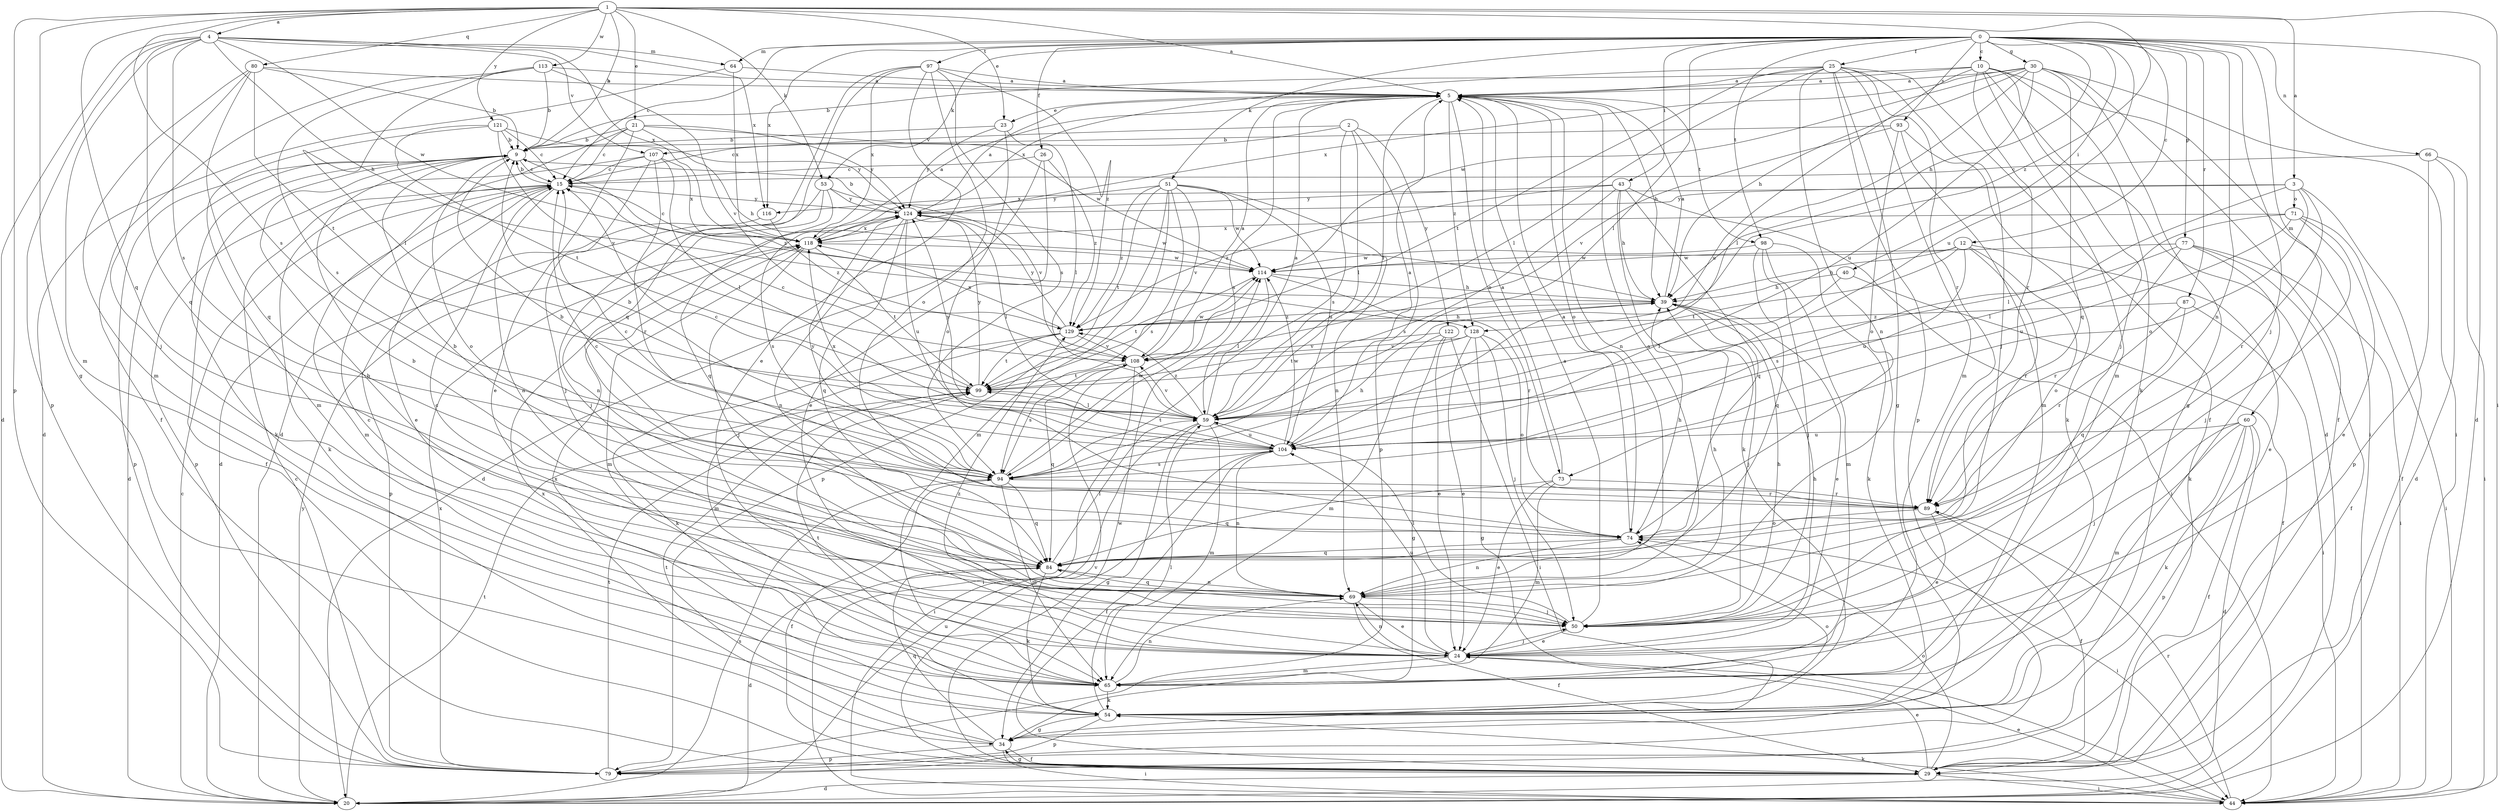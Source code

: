 strict digraph  {
0;
1;
2;
3;
4;
5;
9;
10;
12;
15;
20;
21;
23;
24;
25;
26;
29;
30;
34;
39;
40;
43;
44;
50;
51;
53;
54;
59;
60;
64;
65;
66;
69;
71;
73;
74;
77;
79;
80;
84;
87;
89;
93;
94;
97;
98;
99;
104;
107;
108;
113;
114;
116;
118;
121;
122;
124;
128;
129;
0 -> 10  [label=c];
0 -> 12  [label=c];
0 -> 15  [label=c];
0 -> 20  [label=d];
0 -> 25  [label=f];
0 -> 26  [label=f];
0 -> 30  [label=g];
0 -> 39  [label=h];
0 -> 40  [label=i];
0 -> 43  [label=i];
0 -> 50  [label=j];
0 -> 51  [label=k];
0 -> 53  [label=k];
0 -> 59  [label=l];
0 -> 60  [label=m];
0 -> 64  [label=m];
0 -> 66  [label=n];
0 -> 69  [label=n];
0 -> 77  [label=p];
0 -> 87  [label=r];
0 -> 93  [label=s];
0 -> 97  [label=t];
0 -> 98  [label=t];
0 -> 104  [label=u];
0 -> 116  [label=x];
1 -> 3  [label=a];
1 -> 4  [label=a];
1 -> 5  [label=a];
1 -> 9  [label=b];
1 -> 21  [label=e];
1 -> 23  [label=e];
1 -> 34  [label=g];
1 -> 44  [label=i];
1 -> 53  [label=k];
1 -> 79  [label=p];
1 -> 80  [label=q];
1 -> 84  [label=q];
1 -> 94  [label=s];
1 -> 113  [label=w];
1 -> 121  [label=y];
1 -> 128  [label=z];
2 -> 15  [label=c];
2 -> 59  [label=l];
2 -> 79  [label=p];
2 -> 94  [label=s];
2 -> 107  [label=v];
2 -> 122  [label=y];
3 -> 29  [label=f];
3 -> 59  [label=l];
3 -> 71  [label=o];
3 -> 73  [label=o];
3 -> 89  [label=r];
3 -> 116  [label=x];
3 -> 124  [label=y];
4 -> 20  [label=d];
4 -> 39  [label=h];
4 -> 64  [label=m];
4 -> 65  [label=m];
4 -> 79  [label=p];
4 -> 84  [label=q];
4 -> 94  [label=s];
4 -> 107  [label=v];
4 -> 114  [label=w];
4 -> 116  [label=x];
4 -> 118  [label=x];
5 -> 23  [label=e];
5 -> 39  [label=h];
5 -> 59  [label=l];
5 -> 69  [label=n];
5 -> 73  [label=o];
5 -> 74  [label=o];
5 -> 94  [label=s];
5 -> 98  [label=t];
5 -> 128  [label=z];
9 -> 15  [label=c];
9 -> 20  [label=d];
9 -> 29  [label=f];
9 -> 54  [label=k];
9 -> 74  [label=o];
9 -> 79  [label=p];
9 -> 128  [label=z];
10 -> 5  [label=a];
10 -> 9  [label=b];
10 -> 20  [label=d];
10 -> 44  [label=i];
10 -> 50  [label=j];
10 -> 54  [label=k];
10 -> 65  [label=m];
10 -> 89  [label=r];
10 -> 104  [label=u];
12 -> 24  [label=e];
12 -> 39  [label=h];
12 -> 74  [label=o];
12 -> 89  [label=r];
12 -> 99  [label=t];
12 -> 104  [label=u];
12 -> 114  [label=w];
15 -> 9  [label=b];
15 -> 24  [label=e];
15 -> 54  [label=k];
15 -> 65  [label=m];
15 -> 69  [label=n];
15 -> 124  [label=y];
20 -> 15  [label=c];
20 -> 94  [label=s];
20 -> 99  [label=t];
20 -> 104  [label=u];
20 -> 124  [label=y];
21 -> 9  [label=b];
21 -> 15  [label=c];
21 -> 20  [label=d];
21 -> 24  [label=e];
21 -> 39  [label=h];
21 -> 114  [label=w];
21 -> 124  [label=y];
23 -> 9  [label=b];
23 -> 59  [label=l];
23 -> 74  [label=o];
23 -> 124  [label=y];
24 -> 15  [label=c];
24 -> 39  [label=h];
24 -> 50  [label=j];
24 -> 65  [label=m];
24 -> 69  [label=n];
24 -> 104  [label=u];
24 -> 129  [label=z];
25 -> 5  [label=a];
25 -> 29  [label=f];
25 -> 34  [label=g];
25 -> 50  [label=j];
25 -> 59  [label=l];
25 -> 65  [label=m];
25 -> 69  [label=n];
25 -> 79  [label=p];
25 -> 89  [label=r];
25 -> 99  [label=t];
25 -> 118  [label=x];
26 -> 15  [label=c];
26 -> 20  [label=d];
26 -> 24  [label=e];
26 -> 129  [label=z];
29 -> 20  [label=d];
29 -> 24  [label=e];
29 -> 34  [label=g];
29 -> 44  [label=i];
29 -> 74  [label=o];
29 -> 108  [label=v];
29 -> 114  [label=w];
30 -> 5  [label=a];
30 -> 29  [label=f];
30 -> 34  [label=g];
30 -> 39  [label=h];
30 -> 44  [label=i];
30 -> 59  [label=l];
30 -> 84  [label=q];
30 -> 104  [label=u];
30 -> 114  [label=w];
30 -> 118  [label=x];
34 -> 29  [label=f];
34 -> 44  [label=i];
34 -> 79  [label=p];
34 -> 84  [label=q];
34 -> 99  [label=t];
34 -> 118  [label=x];
39 -> 5  [label=a];
39 -> 24  [label=e];
39 -> 50  [label=j];
39 -> 129  [label=z];
40 -> 29  [label=f];
40 -> 39  [label=h];
40 -> 59  [label=l];
43 -> 39  [label=h];
43 -> 44  [label=i];
43 -> 54  [label=k];
43 -> 84  [label=q];
43 -> 94  [label=s];
43 -> 124  [label=y];
43 -> 129  [label=z];
44 -> 24  [label=e];
44 -> 54  [label=k];
44 -> 89  [label=r];
50 -> 5  [label=a];
50 -> 15  [label=c];
50 -> 24  [label=e];
50 -> 39  [label=h];
50 -> 59  [label=l];
51 -> 65  [label=m];
51 -> 69  [label=n];
51 -> 79  [label=p];
51 -> 94  [label=s];
51 -> 99  [label=t];
51 -> 104  [label=u];
51 -> 108  [label=v];
51 -> 114  [label=w];
51 -> 124  [label=y];
51 -> 129  [label=z];
53 -> 50  [label=j];
53 -> 69  [label=n];
53 -> 84  [label=q];
53 -> 108  [label=v];
53 -> 124  [label=y];
54 -> 34  [label=g];
54 -> 59  [label=l];
54 -> 74  [label=o];
54 -> 79  [label=p];
54 -> 118  [label=x];
59 -> 5  [label=a];
59 -> 34  [label=g];
59 -> 44  [label=i];
59 -> 65  [label=m];
59 -> 104  [label=u];
59 -> 108  [label=v];
59 -> 124  [label=y];
59 -> 129  [label=z];
60 -> 20  [label=d];
60 -> 29  [label=f];
60 -> 50  [label=j];
60 -> 54  [label=k];
60 -> 65  [label=m];
60 -> 79  [label=p];
60 -> 104  [label=u];
64 -> 5  [label=a];
64 -> 20  [label=d];
64 -> 118  [label=x];
65 -> 54  [label=k];
65 -> 69  [label=n];
65 -> 99  [label=t];
66 -> 15  [label=c];
66 -> 20  [label=d];
66 -> 44  [label=i];
66 -> 79  [label=p];
69 -> 5  [label=a];
69 -> 9  [label=b];
69 -> 24  [label=e];
69 -> 29  [label=f];
69 -> 39  [label=h];
69 -> 50  [label=j];
69 -> 84  [label=q];
71 -> 24  [label=e];
71 -> 44  [label=i];
71 -> 50  [label=j];
71 -> 59  [label=l];
71 -> 104  [label=u];
71 -> 118  [label=x];
73 -> 5  [label=a];
73 -> 24  [label=e];
73 -> 65  [label=m];
73 -> 84  [label=q];
73 -> 89  [label=r];
74 -> 5  [label=a];
74 -> 9  [label=b];
74 -> 39  [label=h];
74 -> 44  [label=i];
74 -> 69  [label=n];
74 -> 84  [label=q];
77 -> 29  [label=f];
77 -> 44  [label=i];
77 -> 54  [label=k];
77 -> 89  [label=r];
77 -> 94  [label=s];
77 -> 114  [label=w];
79 -> 15  [label=c];
79 -> 99  [label=t];
79 -> 118  [label=x];
80 -> 5  [label=a];
80 -> 9  [label=b];
80 -> 50  [label=j];
80 -> 65  [label=m];
80 -> 84  [label=q];
80 -> 99  [label=t];
84 -> 9  [label=b];
84 -> 20  [label=d];
84 -> 54  [label=k];
84 -> 59  [label=l];
84 -> 69  [label=n];
87 -> 44  [label=i];
87 -> 84  [label=q];
87 -> 89  [label=r];
87 -> 129  [label=z];
89 -> 15  [label=c];
89 -> 24  [label=e];
89 -> 29  [label=f];
89 -> 74  [label=o];
93 -> 9  [label=b];
93 -> 54  [label=k];
93 -> 65  [label=m];
93 -> 74  [label=o];
93 -> 108  [label=v];
94 -> 9  [label=b];
94 -> 15  [label=c];
94 -> 29  [label=f];
94 -> 39  [label=h];
94 -> 65  [label=m];
94 -> 84  [label=q];
94 -> 89  [label=r];
94 -> 114  [label=w];
94 -> 124  [label=y];
97 -> 5  [label=a];
97 -> 20  [label=d];
97 -> 24  [label=e];
97 -> 74  [label=o];
97 -> 84  [label=q];
97 -> 94  [label=s];
97 -> 118  [label=x];
97 -> 129  [label=z];
98 -> 50  [label=j];
98 -> 54  [label=k];
98 -> 65  [label=m];
98 -> 84  [label=q];
98 -> 114  [label=w];
99 -> 15  [label=c];
99 -> 59  [label=l];
99 -> 124  [label=y];
104 -> 5  [label=a];
104 -> 9  [label=b];
104 -> 15  [label=c];
104 -> 29  [label=f];
104 -> 69  [label=n];
104 -> 94  [label=s];
104 -> 99  [label=t];
104 -> 114  [label=w];
104 -> 118  [label=x];
107 -> 15  [label=c];
107 -> 50  [label=j];
107 -> 59  [label=l];
107 -> 79  [label=p];
107 -> 89  [label=r];
107 -> 118  [label=x];
108 -> 5  [label=a];
108 -> 44  [label=i];
108 -> 84  [label=q];
108 -> 94  [label=s];
108 -> 99  [label=t];
108 -> 114  [label=w];
113 -> 5  [label=a];
113 -> 9  [label=b];
113 -> 29  [label=f];
113 -> 59  [label=l];
113 -> 94  [label=s];
113 -> 108  [label=v];
114 -> 39  [label=h];
114 -> 59  [label=l];
114 -> 89  [label=r];
114 -> 99  [label=t];
116 -> 79  [label=p];
116 -> 129  [label=z];
118 -> 5  [label=a];
118 -> 15  [label=c];
118 -> 50  [label=j];
118 -> 65  [label=m];
118 -> 99  [label=t];
118 -> 114  [label=w];
121 -> 9  [label=b];
121 -> 15  [label=c];
121 -> 65  [label=m];
121 -> 99  [label=t];
121 -> 108  [label=v];
121 -> 124  [label=y];
122 -> 24  [label=e];
122 -> 34  [label=g];
122 -> 44  [label=i];
122 -> 65  [label=m];
122 -> 108  [label=v];
124 -> 5  [label=a];
124 -> 9  [label=b];
124 -> 59  [label=l];
124 -> 69  [label=n];
124 -> 84  [label=q];
124 -> 94  [label=s];
124 -> 104  [label=u];
124 -> 114  [label=w];
124 -> 118  [label=x];
128 -> 24  [label=e];
128 -> 34  [label=g];
128 -> 50  [label=j];
128 -> 74  [label=o];
128 -> 99  [label=t];
128 -> 108  [label=v];
129 -> 39  [label=h];
129 -> 54  [label=k];
129 -> 65  [label=m];
129 -> 99  [label=t];
129 -> 108  [label=v];
129 -> 118  [label=x];
129 -> 124  [label=y];
}
